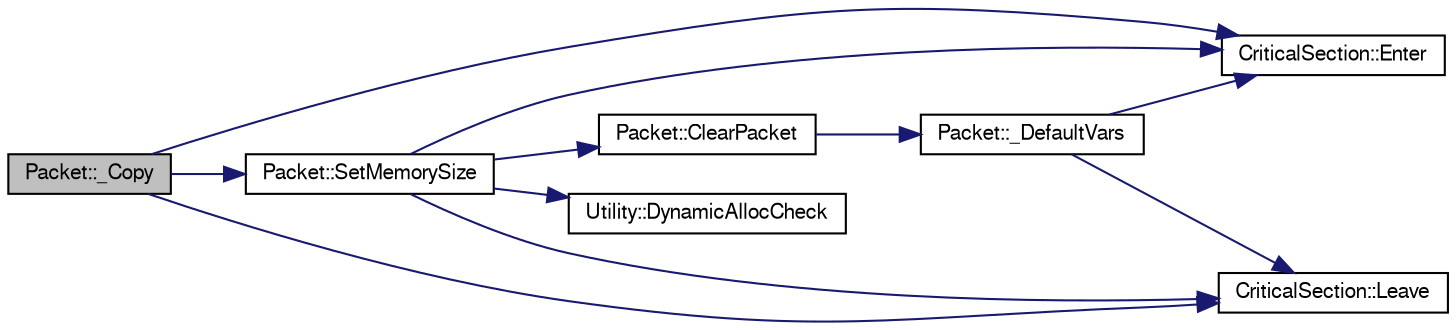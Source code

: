 digraph G
{
  edge [fontname="FreeSans",fontsize="10",labelfontname="FreeSans",labelfontsize="10"];
  node [fontname="FreeSans",fontsize="10",shape=record];
  rankdir=LR;
  Node1 [label="Packet::_Copy",height=0.2,width=0.4,color="black", fillcolor="grey75", style="filled" fontcolor="black"];
  Node1 -> Node2 [color="midnightblue",fontsize="10",style="solid"];
  Node2 [label="CriticalSection::Enter",height=0.2,width=0.4,color="black", fillcolor="white", style="filled",URL="$class_critical_section.html#a509be5342b2f07ae06e1af5d9e08b871"];
  Node1 -> Node3 [color="midnightblue",fontsize="10",style="solid"];
  Node3 [label="CriticalSection::Leave",height=0.2,width=0.4,color="black", fillcolor="white", style="filled",URL="$class_critical_section.html#a6fa0931385f066492f31fc98e3fca657"];
  Node1 -> Node4 [color="midnightblue",fontsize="10",style="solid"];
  Node4 [label="Packet::SetMemorySize",height=0.2,width=0.4,color="black", fillcolor="white", style="filled",URL="$class_packet.html#a6a59836dfc9a2cbbc247264e223eee1a"];
  Node4 -> Node5 [color="midnightblue",fontsize="10",style="solid"];
  Node5 [label="Packet::ClearPacket",height=0.2,width=0.4,color="black", fillcolor="white", style="filled",URL="$class_packet.html#a3752c0fb6d3de548e56583af6b7d5dbe"];
  Node5 -> Node6 [color="midnightblue",fontsize="10",style="solid"];
  Node6 [label="Packet::_DefaultVars",height=0.2,width=0.4,color="black", fillcolor="white", style="filled",URL="$class_packet.html#abc3d3ae32845a645edbe4bcd8fa3bc5f"];
  Node6 -> Node2 [color="midnightblue",fontsize="10",style="solid"];
  Node6 -> Node3 [color="midnightblue",fontsize="10",style="solid"];
  Node4 -> Node7 [color="midnightblue",fontsize="10",style="solid"];
  Node7 [label="Utility::DynamicAllocCheck",height=0.2,width=0.4,color="black", fillcolor="white", style="filled",URL="$class_utility.html#ae9b88a37dc2e95519c938e673dd3de2c"];
  Node4 -> Node2 [color="midnightblue",fontsize="10",style="solid"];
  Node4 -> Node3 [color="midnightblue",fontsize="10",style="solid"];
}
